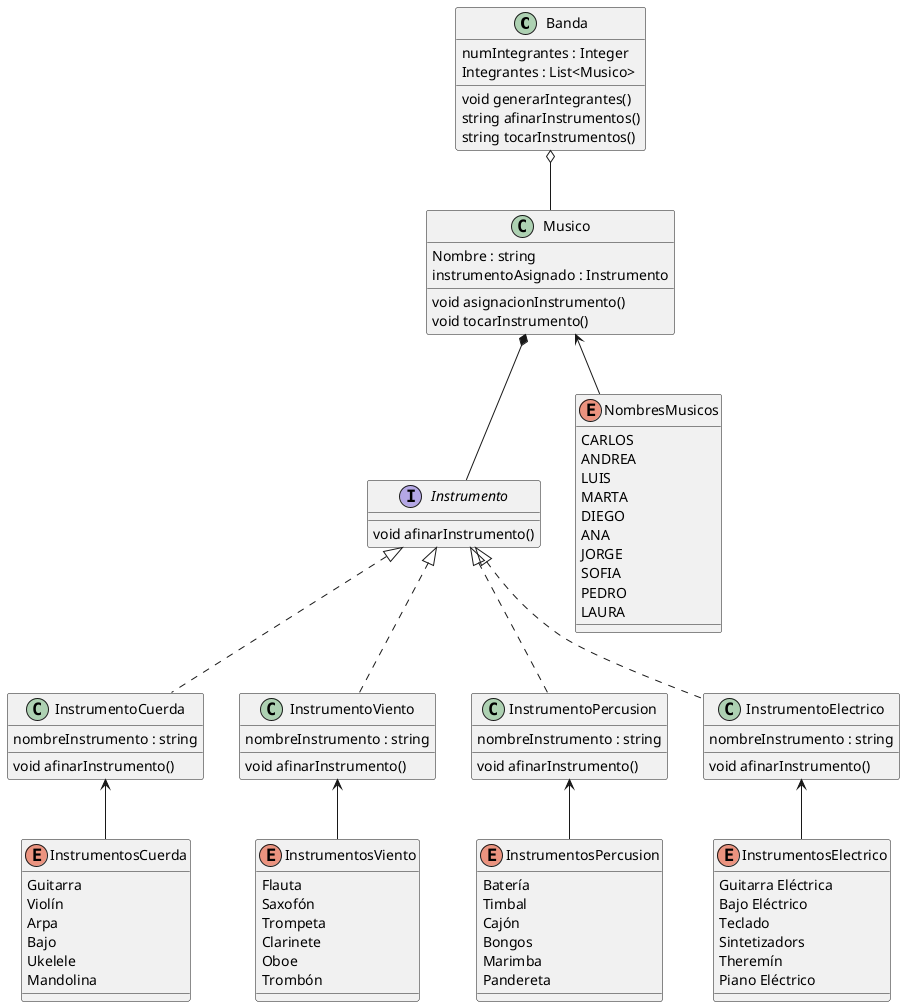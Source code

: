@startuml BandaClasesUml

class Banda {
    numIntegrantes : Integer
    Integrantes : List<Musico>

    void generarIntegrantes()
    string afinarInstrumentos()
    string tocarInstrumentos()
}

interface Instrumento {
  void afinarInstrumento()
}

class InstrumentoCuerda {
  nombreInstrumento : string

  void afinarInstrumento()
}

class InstrumentoViento {
  nombreInstrumento : string

  void afinarInstrumento()
}

class InstrumentoPercusion {
  nombreInstrumento : string

  void afinarInstrumento()
}

class InstrumentoElectrico{
  nombreInstrumento : string

  void afinarInstrumento()
}

enum NombresMusicos {
  CARLOS
  ANDREA
  LUIS
  MARTA
  DIEGO
  ANA
  JORGE
  SOFIA
  PEDRO
  LAURA
}

class Musico {
  Nombre : string
  instrumentoAsignado : Instrumento

  void asignacionInstrumento()
  void tocarInstrumento()
}

enum InstrumentosCuerda{
  Guitarra
  Violín
  Arpa
  Bajo
  Ukelele
  Mandolina
}

enum InstrumentosViento{
  Flauta
  Saxofón
  Trompeta
  Clarinete
  Oboe
  Trombón
}

enum InstrumentosPercusion{
  Batería
  Timbal
  Cajón
  Bongos
  Marimba
  Pandereta
}

enum InstrumentosElectrico{
  Guitarra Eléctrica
  Bajo Eléctrico
  Teclado
  Sintetizadors
  Theremín
  Piano Eléctrico
}



Banda o-- Musico
Musico *-- Instrumento
Musico <-- NombresMusicos
Instrumento <|.. InstrumentoCuerda
Instrumento <|.. InstrumentoViento
Instrumento <|.. InstrumentoPercusion
Instrumento <|.. InstrumentoElectrico
InstrumentoElectrico <-- InstrumentosElectrico
InstrumentoCuerda <-- InstrumentosCuerda
InstrumentoViento <-- InstrumentosViento
InstrumentoPercusion <-- InstrumentosPercusion

@enduml